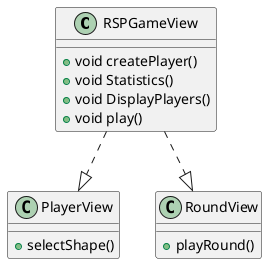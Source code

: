 @startuml rsp-view

class RSPGameView{
    +void createPlayer()
    +void Statistics()
    +void DisplayPlayers()
    +void play()
}

class PlayerView{
    +selectShape()
}

class RoundView{
    +playRound()
}

RSPGameView ..|> PlayerView
RSPGameView ..|> RoundView

@enduml